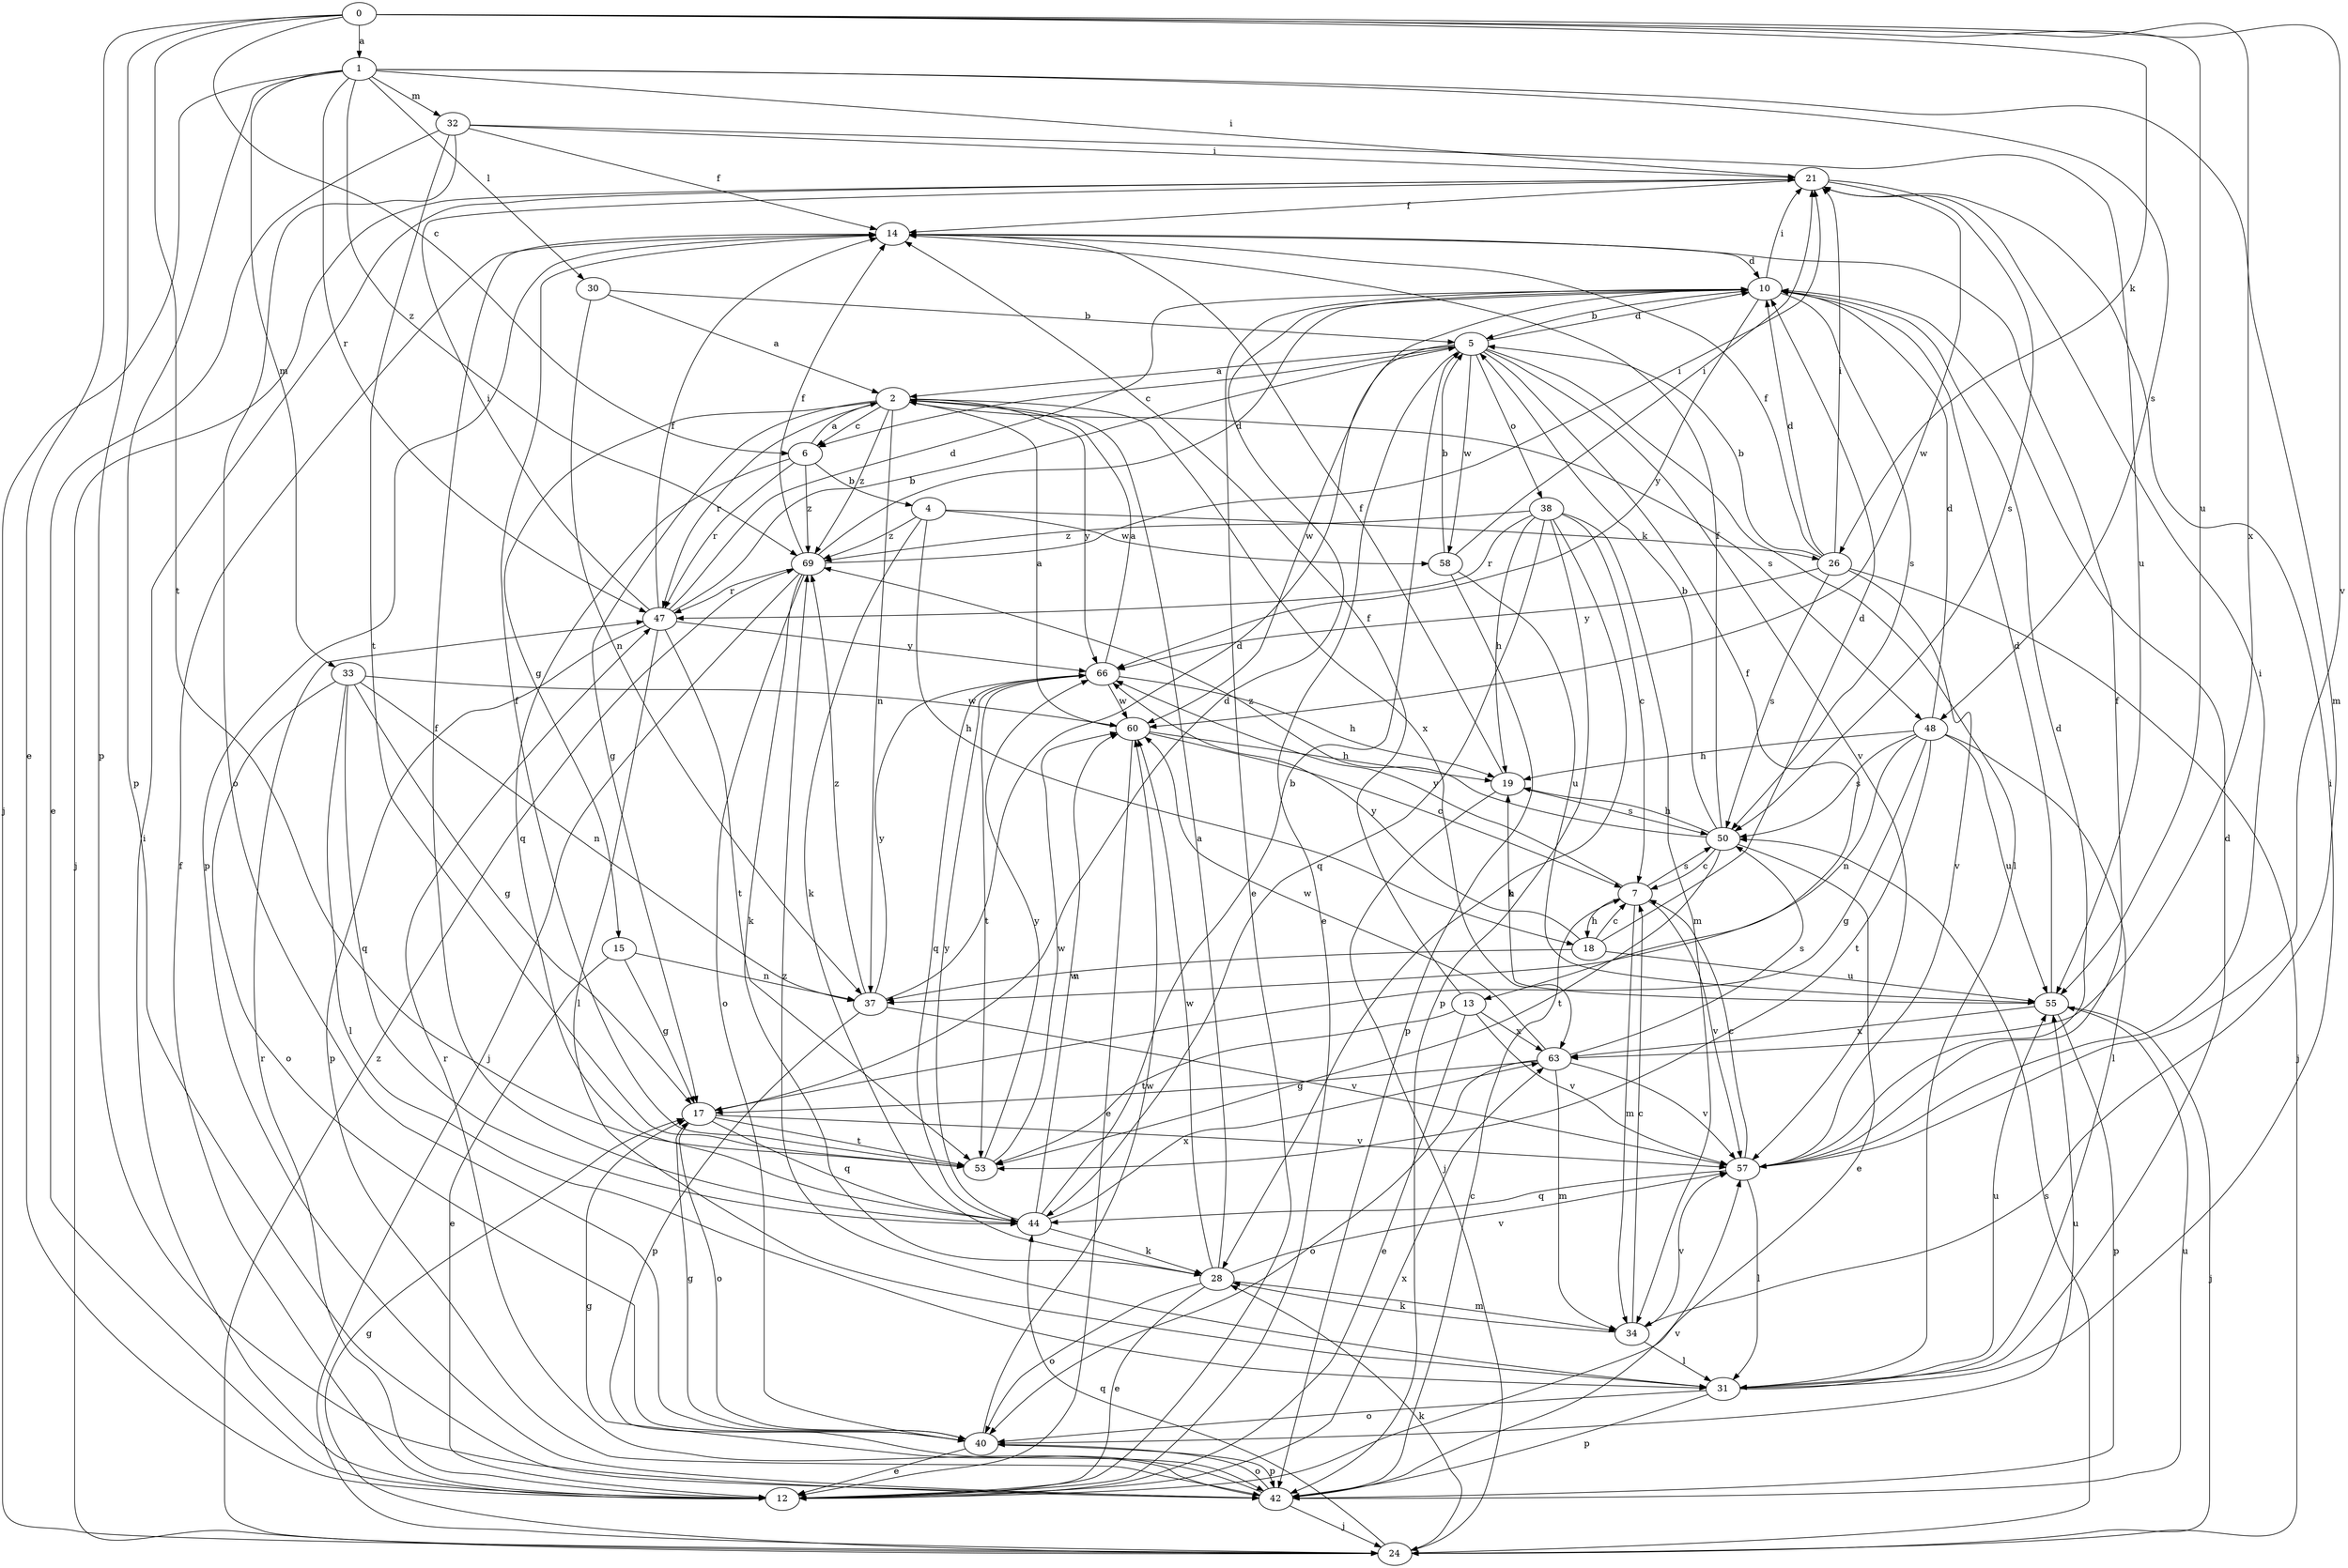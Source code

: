 strict digraph  {
0;
1;
2;
4;
5;
6;
7;
10;
12;
13;
14;
15;
17;
18;
19;
21;
24;
26;
28;
30;
31;
32;
33;
34;
37;
38;
40;
42;
44;
47;
48;
50;
53;
55;
57;
58;
60;
63;
66;
69;
0 -> 1  [label=a];
0 -> 6  [label=c];
0 -> 12  [label=e];
0 -> 26  [label=k];
0 -> 42  [label=p];
0 -> 53  [label=t];
0 -> 55  [label=u];
0 -> 57  [label=v];
0 -> 63  [label=x];
1 -> 21  [label=i];
1 -> 24  [label=j];
1 -> 30  [label=l];
1 -> 32  [label=m];
1 -> 33  [label=m];
1 -> 34  [label=m];
1 -> 42  [label=p];
1 -> 47  [label=r];
1 -> 48  [label=s];
1 -> 69  [label=z];
2 -> 6  [label=c];
2 -> 15  [label=g];
2 -> 17  [label=g];
2 -> 37  [label=n];
2 -> 47  [label=r];
2 -> 48  [label=s];
2 -> 63  [label=x];
2 -> 66  [label=y];
2 -> 69  [label=z];
4 -> 18  [label=h];
4 -> 26  [label=k];
4 -> 28  [label=k];
4 -> 58  [label=w];
4 -> 69  [label=z];
5 -> 2  [label=a];
5 -> 6  [label=c];
5 -> 10  [label=d];
5 -> 12  [label=e];
5 -> 13  [label=f];
5 -> 31  [label=l];
5 -> 38  [label=o];
5 -> 57  [label=v];
5 -> 58  [label=w];
5 -> 60  [label=w];
6 -> 2  [label=a];
6 -> 4  [label=b];
6 -> 44  [label=q];
6 -> 47  [label=r];
6 -> 69  [label=z];
7 -> 18  [label=h];
7 -> 34  [label=m];
7 -> 50  [label=s];
7 -> 57  [label=v];
7 -> 66  [label=y];
10 -> 5  [label=b];
10 -> 12  [label=e];
10 -> 21  [label=i];
10 -> 50  [label=s];
10 -> 66  [label=y];
12 -> 14  [label=f];
12 -> 21  [label=i];
12 -> 47  [label=r];
12 -> 63  [label=x];
13 -> 12  [label=e];
13 -> 14  [label=f];
13 -> 53  [label=t];
13 -> 57  [label=v];
13 -> 63  [label=x];
14 -> 10  [label=d];
14 -> 42  [label=p];
15 -> 12  [label=e];
15 -> 17  [label=g];
15 -> 37  [label=n];
17 -> 10  [label=d];
17 -> 40  [label=o];
17 -> 44  [label=q];
17 -> 53  [label=t];
17 -> 57  [label=v];
18 -> 7  [label=c];
18 -> 10  [label=d];
18 -> 37  [label=n];
18 -> 55  [label=u];
18 -> 66  [label=y];
19 -> 14  [label=f];
19 -> 24  [label=j];
19 -> 50  [label=s];
21 -> 14  [label=f];
21 -> 24  [label=j];
21 -> 50  [label=s];
21 -> 60  [label=w];
24 -> 17  [label=g];
24 -> 28  [label=k];
24 -> 44  [label=q];
24 -> 50  [label=s];
24 -> 69  [label=z];
26 -> 5  [label=b];
26 -> 10  [label=d];
26 -> 14  [label=f];
26 -> 21  [label=i];
26 -> 24  [label=j];
26 -> 50  [label=s];
26 -> 57  [label=v];
26 -> 66  [label=y];
28 -> 2  [label=a];
28 -> 12  [label=e];
28 -> 34  [label=m];
28 -> 40  [label=o];
28 -> 57  [label=v];
28 -> 60  [label=w];
30 -> 2  [label=a];
30 -> 5  [label=b];
30 -> 37  [label=n];
31 -> 10  [label=d];
31 -> 21  [label=i];
31 -> 40  [label=o];
31 -> 42  [label=p];
31 -> 55  [label=u];
31 -> 69  [label=z];
32 -> 12  [label=e];
32 -> 14  [label=f];
32 -> 21  [label=i];
32 -> 40  [label=o];
32 -> 53  [label=t];
32 -> 55  [label=u];
33 -> 17  [label=g];
33 -> 31  [label=l];
33 -> 37  [label=n];
33 -> 40  [label=o];
33 -> 44  [label=q];
33 -> 60  [label=w];
34 -> 7  [label=c];
34 -> 28  [label=k];
34 -> 31  [label=l];
34 -> 57  [label=v];
37 -> 10  [label=d];
37 -> 42  [label=p];
37 -> 57  [label=v];
37 -> 66  [label=y];
37 -> 69  [label=z];
38 -> 7  [label=c];
38 -> 19  [label=h];
38 -> 28  [label=k];
38 -> 34  [label=m];
38 -> 42  [label=p];
38 -> 44  [label=q];
38 -> 47  [label=r];
38 -> 69  [label=z];
40 -> 12  [label=e];
40 -> 17  [label=g];
40 -> 42  [label=p];
40 -> 55  [label=u];
40 -> 60  [label=w];
42 -> 7  [label=c];
42 -> 17  [label=g];
42 -> 24  [label=j];
42 -> 40  [label=o];
42 -> 47  [label=r];
42 -> 55  [label=u];
42 -> 57  [label=v];
44 -> 5  [label=b];
44 -> 14  [label=f];
44 -> 28  [label=k];
44 -> 60  [label=w];
44 -> 63  [label=x];
44 -> 66  [label=y];
47 -> 5  [label=b];
47 -> 10  [label=d];
47 -> 14  [label=f];
47 -> 21  [label=i];
47 -> 31  [label=l];
47 -> 42  [label=p];
47 -> 53  [label=t];
47 -> 66  [label=y];
48 -> 10  [label=d];
48 -> 17  [label=g];
48 -> 19  [label=h];
48 -> 31  [label=l];
48 -> 37  [label=n];
48 -> 50  [label=s];
48 -> 53  [label=t];
48 -> 55  [label=u];
50 -> 5  [label=b];
50 -> 7  [label=c];
50 -> 12  [label=e];
50 -> 14  [label=f];
50 -> 19  [label=h];
50 -> 53  [label=t];
50 -> 69  [label=z];
53 -> 14  [label=f];
53 -> 60  [label=w];
53 -> 66  [label=y];
55 -> 10  [label=d];
55 -> 19  [label=h];
55 -> 24  [label=j];
55 -> 42  [label=p];
55 -> 63  [label=x];
57 -> 7  [label=c];
57 -> 10  [label=d];
57 -> 14  [label=f];
57 -> 21  [label=i];
57 -> 31  [label=l];
57 -> 44  [label=q];
58 -> 5  [label=b];
58 -> 21  [label=i];
58 -> 42  [label=p];
58 -> 55  [label=u];
60 -> 2  [label=a];
60 -> 7  [label=c];
60 -> 12  [label=e];
60 -> 19  [label=h];
63 -> 17  [label=g];
63 -> 34  [label=m];
63 -> 40  [label=o];
63 -> 50  [label=s];
63 -> 57  [label=v];
63 -> 60  [label=w];
66 -> 2  [label=a];
66 -> 19  [label=h];
66 -> 44  [label=q];
66 -> 53  [label=t];
66 -> 60  [label=w];
69 -> 10  [label=d];
69 -> 14  [label=f];
69 -> 21  [label=i];
69 -> 24  [label=j];
69 -> 28  [label=k];
69 -> 40  [label=o];
69 -> 47  [label=r];
}
